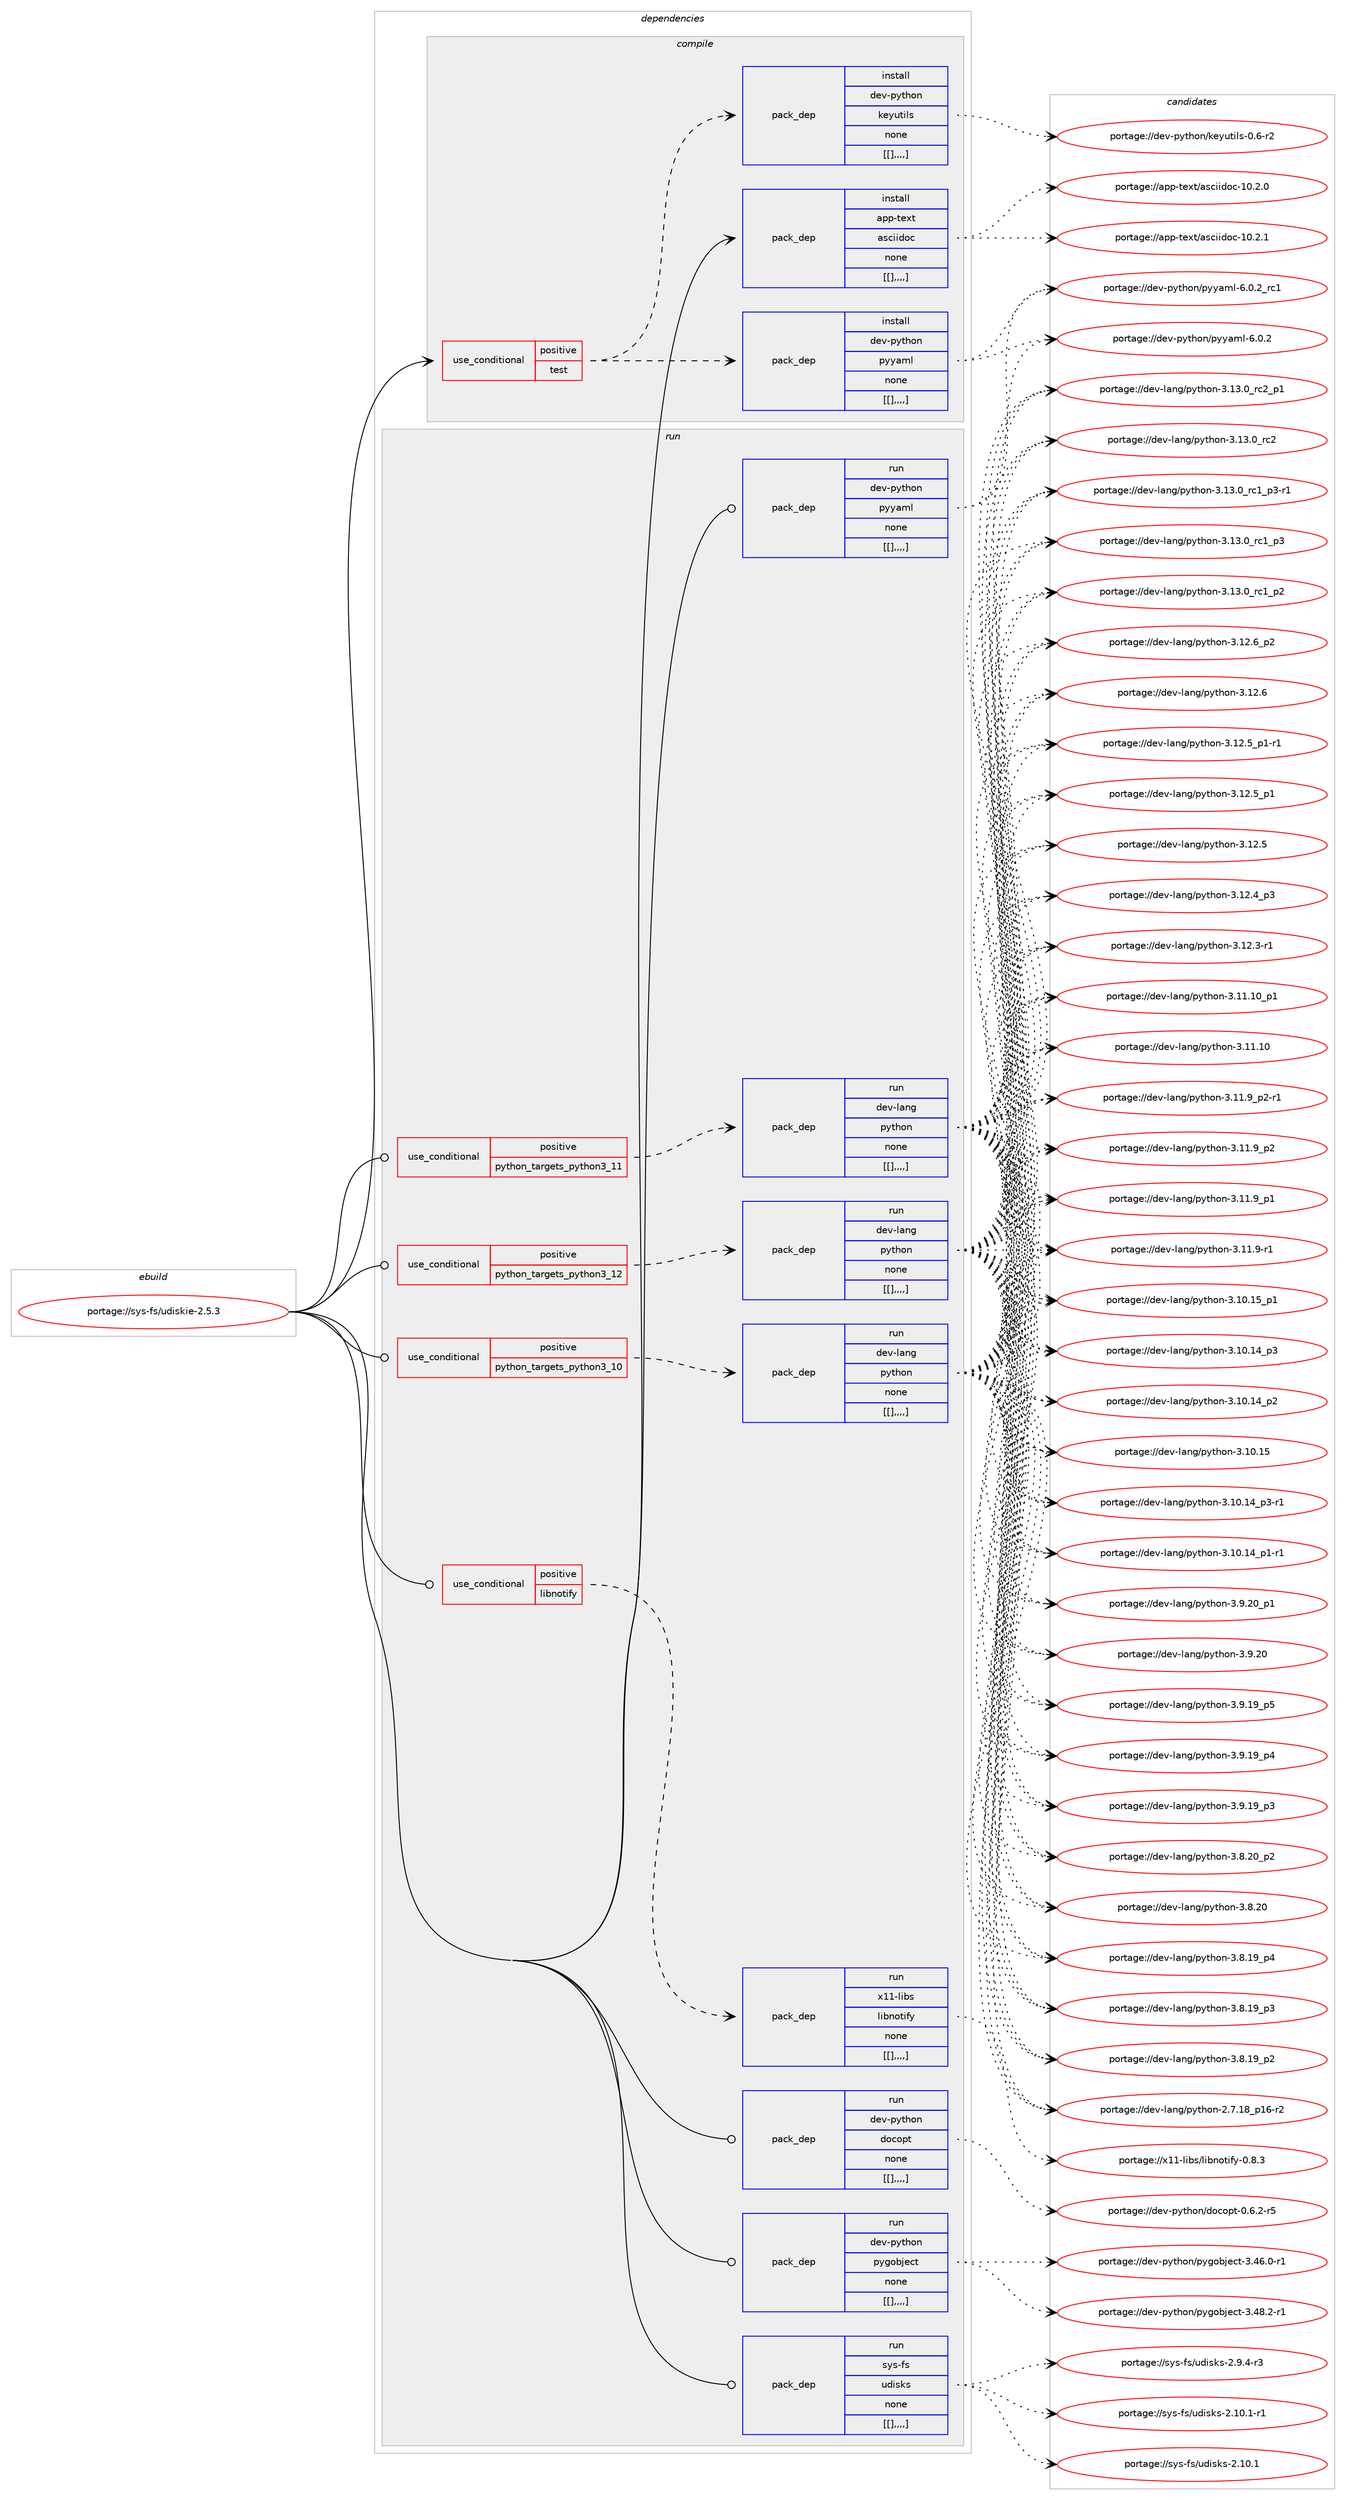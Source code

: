 digraph prolog {

# *************
# Graph options
# *************

newrank=true;
concentrate=true;
compound=true;
graph [rankdir=LR,fontname=Helvetica,fontsize=10,ranksep=1.5];#, ranksep=2.5, nodesep=0.2];
edge  [arrowhead=vee];
node  [fontname=Helvetica,fontsize=10];

# **********
# The ebuild
# **********

subgraph cluster_leftcol {
color=gray;
label=<<i>ebuild</i>>;
id [label="portage://sys-fs/udiskie-2.5.3", color=red, width=4, href="../sys-fs/udiskie-2.5.3.svg"];
}

# ****************
# The dependencies
# ****************

subgraph cluster_midcol {
color=gray;
label=<<i>dependencies</i>>;
subgraph cluster_compile {
fillcolor="#eeeeee";
style=filled;
label=<<i>compile</i>>;
subgraph cond121332 {
dependency450122 [label=<<TABLE BORDER="0" CELLBORDER="1" CELLSPACING="0" CELLPADDING="4"><TR><TD ROWSPAN="3" CELLPADDING="10">use_conditional</TD></TR><TR><TD>positive</TD></TR><TR><TD>test</TD></TR></TABLE>>, shape=none, color=red];
subgraph pack325808 {
dependency450123 [label=<<TABLE BORDER="0" CELLBORDER="1" CELLSPACING="0" CELLPADDING="4" WIDTH="220"><TR><TD ROWSPAN="6" CELLPADDING="30">pack_dep</TD></TR><TR><TD WIDTH="110">install</TD></TR><TR><TD>dev-python</TD></TR><TR><TD>keyutils</TD></TR><TR><TD>none</TD></TR><TR><TD>[[],,,,]</TD></TR></TABLE>>, shape=none, color=blue];
}
dependency450122:e -> dependency450123:w [weight=20,style="dashed",arrowhead="vee"];
subgraph pack325809 {
dependency450124 [label=<<TABLE BORDER="0" CELLBORDER="1" CELLSPACING="0" CELLPADDING="4" WIDTH="220"><TR><TD ROWSPAN="6" CELLPADDING="30">pack_dep</TD></TR><TR><TD WIDTH="110">install</TD></TR><TR><TD>dev-python</TD></TR><TR><TD>pyyaml</TD></TR><TR><TD>none</TD></TR><TR><TD>[[],,,,]</TD></TR></TABLE>>, shape=none, color=blue];
}
dependency450122:e -> dependency450124:w [weight=20,style="dashed",arrowhead="vee"];
}
id:e -> dependency450122:w [weight=20,style="solid",arrowhead="vee"];
subgraph pack325810 {
dependency450125 [label=<<TABLE BORDER="0" CELLBORDER="1" CELLSPACING="0" CELLPADDING="4" WIDTH="220"><TR><TD ROWSPAN="6" CELLPADDING="30">pack_dep</TD></TR><TR><TD WIDTH="110">install</TD></TR><TR><TD>app-text</TD></TR><TR><TD>asciidoc</TD></TR><TR><TD>none</TD></TR><TR><TD>[[],,,,]</TD></TR></TABLE>>, shape=none, color=blue];
}
id:e -> dependency450125:w [weight=20,style="solid",arrowhead="vee"];
}
subgraph cluster_compileandrun {
fillcolor="#eeeeee";
style=filled;
label=<<i>compile and run</i>>;
}
subgraph cluster_run {
fillcolor="#eeeeee";
style=filled;
label=<<i>run</i>>;
subgraph cond121333 {
dependency450126 [label=<<TABLE BORDER="0" CELLBORDER="1" CELLSPACING="0" CELLPADDING="4"><TR><TD ROWSPAN="3" CELLPADDING="10">use_conditional</TD></TR><TR><TD>positive</TD></TR><TR><TD>libnotify</TD></TR></TABLE>>, shape=none, color=red];
subgraph pack325811 {
dependency450127 [label=<<TABLE BORDER="0" CELLBORDER="1" CELLSPACING="0" CELLPADDING="4" WIDTH="220"><TR><TD ROWSPAN="6" CELLPADDING="30">pack_dep</TD></TR><TR><TD WIDTH="110">run</TD></TR><TR><TD>x11-libs</TD></TR><TR><TD>libnotify</TD></TR><TR><TD>none</TD></TR><TR><TD>[[],,,,]</TD></TR></TABLE>>, shape=none, color=blue];
}
dependency450126:e -> dependency450127:w [weight=20,style="dashed",arrowhead="vee"];
}
id:e -> dependency450126:w [weight=20,style="solid",arrowhead="odot"];
subgraph cond121334 {
dependency450128 [label=<<TABLE BORDER="0" CELLBORDER="1" CELLSPACING="0" CELLPADDING="4"><TR><TD ROWSPAN="3" CELLPADDING="10">use_conditional</TD></TR><TR><TD>positive</TD></TR><TR><TD>python_targets_python3_10</TD></TR></TABLE>>, shape=none, color=red];
subgraph pack325812 {
dependency450129 [label=<<TABLE BORDER="0" CELLBORDER="1" CELLSPACING="0" CELLPADDING="4" WIDTH="220"><TR><TD ROWSPAN="6" CELLPADDING="30">pack_dep</TD></TR><TR><TD WIDTH="110">run</TD></TR><TR><TD>dev-lang</TD></TR><TR><TD>python</TD></TR><TR><TD>none</TD></TR><TR><TD>[[],,,,]</TD></TR></TABLE>>, shape=none, color=blue];
}
dependency450128:e -> dependency450129:w [weight=20,style="dashed",arrowhead="vee"];
}
id:e -> dependency450128:w [weight=20,style="solid",arrowhead="odot"];
subgraph cond121335 {
dependency450130 [label=<<TABLE BORDER="0" CELLBORDER="1" CELLSPACING="0" CELLPADDING="4"><TR><TD ROWSPAN="3" CELLPADDING="10">use_conditional</TD></TR><TR><TD>positive</TD></TR><TR><TD>python_targets_python3_11</TD></TR></TABLE>>, shape=none, color=red];
subgraph pack325813 {
dependency450131 [label=<<TABLE BORDER="0" CELLBORDER="1" CELLSPACING="0" CELLPADDING="4" WIDTH="220"><TR><TD ROWSPAN="6" CELLPADDING="30">pack_dep</TD></TR><TR><TD WIDTH="110">run</TD></TR><TR><TD>dev-lang</TD></TR><TR><TD>python</TD></TR><TR><TD>none</TD></TR><TR><TD>[[],,,,]</TD></TR></TABLE>>, shape=none, color=blue];
}
dependency450130:e -> dependency450131:w [weight=20,style="dashed",arrowhead="vee"];
}
id:e -> dependency450130:w [weight=20,style="solid",arrowhead="odot"];
subgraph cond121336 {
dependency450132 [label=<<TABLE BORDER="0" CELLBORDER="1" CELLSPACING="0" CELLPADDING="4"><TR><TD ROWSPAN="3" CELLPADDING="10">use_conditional</TD></TR><TR><TD>positive</TD></TR><TR><TD>python_targets_python3_12</TD></TR></TABLE>>, shape=none, color=red];
subgraph pack325814 {
dependency450133 [label=<<TABLE BORDER="0" CELLBORDER="1" CELLSPACING="0" CELLPADDING="4" WIDTH="220"><TR><TD ROWSPAN="6" CELLPADDING="30">pack_dep</TD></TR><TR><TD WIDTH="110">run</TD></TR><TR><TD>dev-lang</TD></TR><TR><TD>python</TD></TR><TR><TD>none</TD></TR><TR><TD>[[],,,,]</TD></TR></TABLE>>, shape=none, color=blue];
}
dependency450132:e -> dependency450133:w [weight=20,style="dashed",arrowhead="vee"];
}
id:e -> dependency450132:w [weight=20,style="solid",arrowhead="odot"];
subgraph pack325815 {
dependency450134 [label=<<TABLE BORDER="0" CELLBORDER="1" CELLSPACING="0" CELLPADDING="4" WIDTH="220"><TR><TD ROWSPAN="6" CELLPADDING="30">pack_dep</TD></TR><TR><TD WIDTH="110">run</TD></TR><TR><TD>dev-python</TD></TR><TR><TD>docopt</TD></TR><TR><TD>none</TD></TR><TR><TD>[[],,,,]</TD></TR></TABLE>>, shape=none, color=blue];
}
id:e -> dependency450134:w [weight=20,style="solid",arrowhead="odot"];
subgraph pack325816 {
dependency450135 [label=<<TABLE BORDER="0" CELLBORDER="1" CELLSPACING="0" CELLPADDING="4" WIDTH="220"><TR><TD ROWSPAN="6" CELLPADDING="30">pack_dep</TD></TR><TR><TD WIDTH="110">run</TD></TR><TR><TD>dev-python</TD></TR><TR><TD>pygobject</TD></TR><TR><TD>none</TD></TR><TR><TD>[[],,,,]</TD></TR></TABLE>>, shape=none, color=blue];
}
id:e -> dependency450135:w [weight=20,style="solid",arrowhead="odot"];
subgraph pack325817 {
dependency450136 [label=<<TABLE BORDER="0" CELLBORDER="1" CELLSPACING="0" CELLPADDING="4" WIDTH="220"><TR><TD ROWSPAN="6" CELLPADDING="30">pack_dep</TD></TR><TR><TD WIDTH="110">run</TD></TR><TR><TD>dev-python</TD></TR><TR><TD>pyyaml</TD></TR><TR><TD>none</TD></TR><TR><TD>[[],,,,]</TD></TR></TABLE>>, shape=none, color=blue];
}
id:e -> dependency450136:w [weight=20,style="solid",arrowhead="odot"];
subgraph pack325818 {
dependency450137 [label=<<TABLE BORDER="0" CELLBORDER="1" CELLSPACING="0" CELLPADDING="4" WIDTH="220"><TR><TD ROWSPAN="6" CELLPADDING="30">pack_dep</TD></TR><TR><TD WIDTH="110">run</TD></TR><TR><TD>sys-fs</TD></TR><TR><TD>udisks</TD></TR><TR><TD>none</TD></TR><TR><TD>[[],,,,]</TD></TR></TABLE>>, shape=none, color=blue];
}
id:e -> dependency450137:w [weight=20,style="solid",arrowhead="odot"];
}
}

# **************
# The candidates
# **************

subgraph cluster_choices {
rank=same;
color=gray;
label=<<i>candidates</i>>;

subgraph choice325808 {
color=black;
nodesep=1;
choice1001011184511212111610411111047107101121117116105108115454846544511450 [label="portage://dev-python/keyutils-0.6-r2", color=red, width=4,href="../dev-python/keyutils-0.6-r2.svg"];
dependency450123:e -> choice1001011184511212111610411111047107101121117116105108115454846544511450:w [style=dotted,weight="100"];
}
subgraph choice325809 {
color=black;
nodesep=1;
choice100101118451121211161041111104711212112197109108455446484650951149949 [label="portage://dev-python/pyyaml-6.0.2_rc1", color=red, width=4,href="../dev-python/pyyaml-6.0.2_rc1.svg"];
choice100101118451121211161041111104711212112197109108455446484650 [label="portage://dev-python/pyyaml-6.0.2", color=red, width=4,href="../dev-python/pyyaml-6.0.2.svg"];
dependency450124:e -> choice100101118451121211161041111104711212112197109108455446484650951149949:w [style=dotted,weight="100"];
dependency450124:e -> choice100101118451121211161041111104711212112197109108455446484650:w [style=dotted,weight="100"];
}
subgraph choice325810 {
color=black;
nodesep=1;
choice97112112451161011201164797115991051051001119945494846504649 [label="portage://app-text/asciidoc-10.2.1", color=red, width=4,href="../app-text/asciidoc-10.2.1.svg"];
choice97112112451161011201164797115991051051001119945494846504648 [label="portage://app-text/asciidoc-10.2.0", color=red, width=4,href="../app-text/asciidoc-10.2.0.svg"];
dependency450125:e -> choice97112112451161011201164797115991051051001119945494846504649:w [style=dotted,weight="100"];
dependency450125:e -> choice97112112451161011201164797115991051051001119945494846504648:w [style=dotted,weight="100"];
}
subgraph choice325811 {
color=black;
nodesep=1;
choice120494945108105981154710810598110111116105102121454846564651 [label="portage://x11-libs/libnotify-0.8.3", color=red, width=4,href="../x11-libs/libnotify-0.8.3.svg"];
dependency450127:e -> choice120494945108105981154710810598110111116105102121454846564651:w [style=dotted,weight="100"];
}
subgraph choice325812 {
color=black;
nodesep=1;
choice100101118451089711010347112121116104111110455146495146489511499509511249 [label="portage://dev-lang/python-3.13.0_rc2_p1", color=red, width=4,href="../dev-lang/python-3.13.0_rc2_p1.svg"];
choice10010111845108971101034711212111610411111045514649514648951149950 [label="portage://dev-lang/python-3.13.0_rc2", color=red, width=4,href="../dev-lang/python-3.13.0_rc2.svg"];
choice1001011184510897110103471121211161041111104551464951464895114994995112514511449 [label="portage://dev-lang/python-3.13.0_rc1_p3-r1", color=red, width=4,href="../dev-lang/python-3.13.0_rc1_p3-r1.svg"];
choice100101118451089711010347112121116104111110455146495146489511499499511251 [label="portage://dev-lang/python-3.13.0_rc1_p3", color=red, width=4,href="../dev-lang/python-3.13.0_rc1_p3.svg"];
choice100101118451089711010347112121116104111110455146495146489511499499511250 [label="portage://dev-lang/python-3.13.0_rc1_p2", color=red, width=4,href="../dev-lang/python-3.13.0_rc1_p2.svg"];
choice100101118451089711010347112121116104111110455146495046549511250 [label="portage://dev-lang/python-3.12.6_p2", color=red, width=4,href="../dev-lang/python-3.12.6_p2.svg"];
choice10010111845108971101034711212111610411111045514649504654 [label="portage://dev-lang/python-3.12.6", color=red, width=4,href="../dev-lang/python-3.12.6.svg"];
choice1001011184510897110103471121211161041111104551464950465395112494511449 [label="portage://dev-lang/python-3.12.5_p1-r1", color=red, width=4,href="../dev-lang/python-3.12.5_p1-r1.svg"];
choice100101118451089711010347112121116104111110455146495046539511249 [label="portage://dev-lang/python-3.12.5_p1", color=red, width=4,href="../dev-lang/python-3.12.5_p1.svg"];
choice10010111845108971101034711212111610411111045514649504653 [label="portage://dev-lang/python-3.12.5", color=red, width=4,href="../dev-lang/python-3.12.5.svg"];
choice100101118451089711010347112121116104111110455146495046529511251 [label="portage://dev-lang/python-3.12.4_p3", color=red, width=4,href="../dev-lang/python-3.12.4_p3.svg"];
choice100101118451089711010347112121116104111110455146495046514511449 [label="portage://dev-lang/python-3.12.3-r1", color=red, width=4,href="../dev-lang/python-3.12.3-r1.svg"];
choice10010111845108971101034711212111610411111045514649494649489511249 [label="portage://dev-lang/python-3.11.10_p1", color=red, width=4,href="../dev-lang/python-3.11.10_p1.svg"];
choice1001011184510897110103471121211161041111104551464949464948 [label="portage://dev-lang/python-3.11.10", color=red, width=4,href="../dev-lang/python-3.11.10.svg"];
choice1001011184510897110103471121211161041111104551464949465795112504511449 [label="portage://dev-lang/python-3.11.9_p2-r1", color=red, width=4,href="../dev-lang/python-3.11.9_p2-r1.svg"];
choice100101118451089711010347112121116104111110455146494946579511250 [label="portage://dev-lang/python-3.11.9_p2", color=red, width=4,href="../dev-lang/python-3.11.9_p2.svg"];
choice100101118451089711010347112121116104111110455146494946579511249 [label="portage://dev-lang/python-3.11.9_p1", color=red, width=4,href="../dev-lang/python-3.11.9_p1.svg"];
choice100101118451089711010347112121116104111110455146494946574511449 [label="portage://dev-lang/python-3.11.9-r1", color=red, width=4,href="../dev-lang/python-3.11.9-r1.svg"];
choice10010111845108971101034711212111610411111045514649484649539511249 [label="portage://dev-lang/python-3.10.15_p1", color=red, width=4,href="../dev-lang/python-3.10.15_p1.svg"];
choice1001011184510897110103471121211161041111104551464948464953 [label="portage://dev-lang/python-3.10.15", color=red, width=4,href="../dev-lang/python-3.10.15.svg"];
choice100101118451089711010347112121116104111110455146494846495295112514511449 [label="portage://dev-lang/python-3.10.14_p3-r1", color=red, width=4,href="../dev-lang/python-3.10.14_p3-r1.svg"];
choice10010111845108971101034711212111610411111045514649484649529511251 [label="portage://dev-lang/python-3.10.14_p3", color=red, width=4,href="../dev-lang/python-3.10.14_p3.svg"];
choice10010111845108971101034711212111610411111045514649484649529511250 [label="portage://dev-lang/python-3.10.14_p2", color=red, width=4,href="../dev-lang/python-3.10.14_p2.svg"];
choice100101118451089711010347112121116104111110455146494846495295112494511449 [label="portage://dev-lang/python-3.10.14_p1-r1", color=red, width=4,href="../dev-lang/python-3.10.14_p1-r1.svg"];
choice100101118451089711010347112121116104111110455146574650489511249 [label="portage://dev-lang/python-3.9.20_p1", color=red, width=4,href="../dev-lang/python-3.9.20_p1.svg"];
choice10010111845108971101034711212111610411111045514657465048 [label="portage://dev-lang/python-3.9.20", color=red, width=4,href="../dev-lang/python-3.9.20.svg"];
choice100101118451089711010347112121116104111110455146574649579511253 [label="portage://dev-lang/python-3.9.19_p5", color=red, width=4,href="../dev-lang/python-3.9.19_p5.svg"];
choice100101118451089711010347112121116104111110455146574649579511252 [label="portage://dev-lang/python-3.9.19_p4", color=red, width=4,href="../dev-lang/python-3.9.19_p4.svg"];
choice100101118451089711010347112121116104111110455146574649579511251 [label="portage://dev-lang/python-3.9.19_p3", color=red, width=4,href="../dev-lang/python-3.9.19_p3.svg"];
choice100101118451089711010347112121116104111110455146564650489511250 [label="portage://dev-lang/python-3.8.20_p2", color=red, width=4,href="../dev-lang/python-3.8.20_p2.svg"];
choice10010111845108971101034711212111610411111045514656465048 [label="portage://dev-lang/python-3.8.20", color=red, width=4,href="../dev-lang/python-3.8.20.svg"];
choice100101118451089711010347112121116104111110455146564649579511252 [label="portage://dev-lang/python-3.8.19_p4", color=red, width=4,href="../dev-lang/python-3.8.19_p4.svg"];
choice100101118451089711010347112121116104111110455146564649579511251 [label="portage://dev-lang/python-3.8.19_p3", color=red, width=4,href="../dev-lang/python-3.8.19_p3.svg"];
choice100101118451089711010347112121116104111110455146564649579511250 [label="portage://dev-lang/python-3.8.19_p2", color=red, width=4,href="../dev-lang/python-3.8.19_p2.svg"];
choice100101118451089711010347112121116104111110455046554649569511249544511450 [label="portage://dev-lang/python-2.7.18_p16-r2", color=red, width=4,href="../dev-lang/python-2.7.18_p16-r2.svg"];
dependency450129:e -> choice100101118451089711010347112121116104111110455146495146489511499509511249:w [style=dotted,weight="100"];
dependency450129:e -> choice10010111845108971101034711212111610411111045514649514648951149950:w [style=dotted,weight="100"];
dependency450129:e -> choice1001011184510897110103471121211161041111104551464951464895114994995112514511449:w [style=dotted,weight="100"];
dependency450129:e -> choice100101118451089711010347112121116104111110455146495146489511499499511251:w [style=dotted,weight="100"];
dependency450129:e -> choice100101118451089711010347112121116104111110455146495146489511499499511250:w [style=dotted,weight="100"];
dependency450129:e -> choice100101118451089711010347112121116104111110455146495046549511250:w [style=dotted,weight="100"];
dependency450129:e -> choice10010111845108971101034711212111610411111045514649504654:w [style=dotted,weight="100"];
dependency450129:e -> choice1001011184510897110103471121211161041111104551464950465395112494511449:w [style=dotted,weight="100"];
dependency450129:e -> choice100101118451089711010347112121116104111110455146495046539511249:w [style=dotted,weight="100"];
dependency450129:e -> choice10010111845108971101034711212111610411111045514649504653:w [style=dotted,weight="100"];
dependency450129:e -> choice100101118451089711010347112121116104111110455146495046529511251:w [style=dotted,weight="100"];
dependency450129:e -> choice100101118451089711010347112121116104111110455146495046514511449:w [style=dotted,weight="100"];
dependency450129:e -> choice10010111845108971101034711212111610411111045514649494649489511249:w [style=dotted,weight="100"];
dependency450129:e -> choice1001011184510897110103471121211161041111104551464949464948:w [style=dotted,weight="100"];
dependency450129:e -> choice1001011184510897110103471121211161041111104551464949465795112504511449:w [style=dotted,weight="100"];
dependency450129:e -> choice100101118451089711010347112121116104111110455146494946579511250:w [style=dotted,weight="100"];
dependency450129:e -> choice100101118451089711010347112121116104111110455146494946579511249:w [style=dotted,weight="100"];
dependency450129:e -> choice100101118451089711010347112121116104111110455146494946574511449:w [style=dotted,weight="100"];
dependency450129:e -> choice10010111845108971101034711212111610411111045514649484649539511249:w [style=dotted,weight="100"];
dependency450129:e -> choice1001011184510897110103471121211161041111104551464948464953:w [style=dotted,weight="100"];
dependency450129:e -> choice100101118451089711010347112121116104111110455146494846495295112514511449:w [style=dotted,weight="100"];
dependency450129:e -> choice10010111845108971101034711212111610411111045514649484649529511251:w [style=dotted,weight="100"];
dependency450129:e -> choice10010111845108971101034711212111610411111045514649484649529511250:w [style=dotted,weight="100"];
dependency450129:e -> choice100101118451089711010347112121116104111110455146494846495295112494511449:w [style=dotted,weight="100"];
dependency450129:e -> choice100101118451089711010347112121116104111110455146574650489511249:w [style=dotted,weight="100"];
dependency450129:e -> choice10010111845108971101034711212111610411111045514657465048:w [style=dotted,weight="100"];
dependency450129:e -> choice100101118451089711010347112121116104111110455146574649579511253:w [style=dotted,weight="100"];
dependency450129:e -> choice100101118451089711010347112121116104111110455146574649579511252:w [style=dotted,weight="100"];
dependency450129:e -> choice100101118451089711010347112121116104111110455146574649579511251:w [style=dotted,weight="100"];
dependency450129:e -> choice100101118451089711010347112121116104111110455146564650489511250:w [style=dotted,weight="100"];
dependency450129:e -> choice10010111845108971101034711212111610411111045514656465048:w [style=dotted,weight="100"];
dependency450129:e -> choice100101118451089711010347112121116104111110455146564649579511252:w [style=dotted,weight="100"];
dependency450129:e -> choice100101118451089711010347112121116104111110455146564649579511251:w [style=dotted,weight="100"];
dependency450129:e -> choice100101118451089711010347112121116104111110455146564649579511250:w [style=dotted,weight="100"];
dependency450129:e -> choice100101118451089711010347112121116104111110455046554649569511249544511450:w [style=dotted,weight="100"];
}
subgraph choice325813 {
color=black;
nodesep=1;
choice100101118451089711010347112121116104111110455146495146489511499509511249 [label="portage://dev-lang/python-3.13.0_rc2_p1", color=red, width=4,href="../dev-lang/python-3.13.0_rc2_p1.svg"];
choice10010111845108971101034711212111610411111045514649514648951149950 [label="portage://dev-lang/python-3.13.0_rc2", color=red, width=4,href="../dev-lang/python-3.13.0_rc2.svg"];
choice1001011184510897110103471121211161041111104551464951464895114994995112514511449 [label="portage://dev-lang/python-3.13.0_rc1_p3-r1", color=red, width=4,href="../dev-lang/python-3.13.0_rc1_p3-r1.svg"];
choice100101118451089711010347112121116104111110455146495146489511499499511251 [label="portage://dev-lang/python-3.13.0_rc1_p3", color=red, width=4,href="../dev-lang/python-3.13.0_rc1_p3.svg"];
choice100101118451089711010347112121116104111110455146495146489511499499511250 [label="portage://dev-lang/python-3.13.0_rc1_p2", color=red, width=4,href="../dev-lang/python-3.13.0_rc1_p2.svg"];
choice100101118451089711010347112121116104111110455146495046549511250 [label="portage://dev-lang/python-3.12.6_p2", color=red, width=4,href="../dev-lang/python-3.12.6_p2.svg"];
choice10010111845108971101034711212111610411111045514649504654 [label="portage://dev-lang/python-3.12.6", color=red, width=4,href="../dev-lang/python-3.12.6.svg"];
choice1001011184510897110103471121211161041111104551464950465395112494511449 [label="portage://dev-lang/python-3.12.5_p1-r1", color=red, width=4,href="../dev-lang/python-3.12.5_p1-r1.svg"];
choice100101118451089711010347112121116104111110455146495046539511249 [label="portage://dev-lang/python-3.12.5_p1", color=red, width=4,href="../dev-lang/python-3.12.5_p1.svg"];
choice10010111845108971101034711212111610411111045514649504653 [label="portage://dev-lang/python-3.12.5", color=red, width=4,href="../dev-lang/python-3.12.5.svg"];
choice100101118451089711010347112121116104111110455146495046529511251 [label="portage://dev-lang/python-3.12.4_p3", color=red, width=4,href="../dev-lang/python-3.12.4_p3.svg"];
choice100101118451089711010347112121116104111110455146495046514511449 [label="portage://dev-lang/python-3.12.3-r1", color=red, width=4,href="../dev-lang/python-3.12.3-r1.svg"];
choice10010111845108971101034711212111610411111045514649494649489511249 [label="portage://dev-lang/python-3.11.10_p1", color=red, width=4,href="../dev-lang/python-3.11.10_p1.svg"];
choice1001011184510897110103471121211161041111104551464949464948 [label="portage://dev-lang/python-3.11.10", color=red, width=4,href="../dev-lang/python-3.11.10.svg"];
choice1001011184510897110103471121211161041111104551464949465795112504511449 [label="portage://dev-lang/python-3.11.9_p2-r1", color=red, width=4,href="../dev-lang/python-3.11.9_p2-r1.svg"];
choice100101118451089711010347112121116104111110455146494946579511250 [label="portage://dev-lang/python-3.11.9_p2", color=red, width=4,href="../dev-lang/python-3.11.9_p2.svg"];
choice100101118451089711010347112121116104111110455146494946579511249 [label="portage://dev-lang/python-3.11.9_p1", color=red, width=4,href="../dev-lang/python-3.11.9_p1.svg"];
choice100101118451089711010347112121116104111110455146494946574511449 [label="portage://dev-lang/python-3.11.9-r1", color=red, width=4,href="../dev-lang/python-3.11.9-r1.svg"];
choice10010111845108971101034711212111610411111045514649484649539511249 [label="portage://dev-lang/python-3.10.15_p1", color=red, width=4,href="../dev-lang/python-3.10.15_p1.svg"];
choice1001011184510897110103471121211161041111104551464948464953 [label="portage://dev-lang/python-3.10.15", color=red, width=4,href="../dev-lang/python-3.10.15.svg"];
choice100101118451089711010347112121116104111110455146494846495295112514511449 [label="portage://dev-lang/python-3.10.14_p3-r1", color=red, width=4,href="../dev-lang/python-3.10.14_p3-r1.svg"];
choice10010111845108971101034711212111610411111045514649484649529511251 [label="portage://dev-lang/python-3.10.14_p3", color=red, width=4,href="../dev-lang/python-3.10.14_p3.svg"];
choice10010111845108971101034711212111610411111045514649484649529511250 [label="portage://dev-lang/python-3.10.14_p2", color=red, width=4,href="../dev-lang/python-3.10.14_p2.svg"];
choice100101118451089711010347112121116104111110455146494846495295112494511449 [label="portage://dev-lang/python-3.10.14_p1-r1", color=red, width=4,href="../dev-lang/python-3.10.14_p1-r1.svg"];
choice100101118451089711010347112121116104111110455146574650489511249 [label="portage://dev-lang/python-3.9.20_p1", color=red, width=4,href="../dev-lang/python-3.9.20_p1.svg"];
choice10010111845108971101034711212111610411111045514657465048 [label="portage://dev-lang/python-3.9.20", color=red, width=4,href="../dev-lang/python-3.9.20.svg"];
choice100101118451089711010347112121116104111110455146574649579511253 [label="portage://dev-lang/python-3.9.19_p5", color=red, width=4,href="../dev-lang/python-3.9.19_p5.svg"];
choice100101118451089711010347112121116104111110455146574649579511252 [label="portage://dev-lang/python-3.9.19_p4", color=red, width=4,href="../dev-lang/python-3.9.19_p4.svg"];
choice100101118451089711010347112121116104111110455146574649579511251 [label="portage://dev-lang/python-3.9.19_p3", color=red, width=4,href="../dev-lang/python-3.9.19_p3.svg"];
choice100101118451089711010347112121116104111110455146564650489511250 [label="portage://dev-lang/python-3.8.20_p2", color=red, width=4,href="../dev-lang/python-3.8.20_p2.svg"];
choice10010111845108971101034711212111610411111045514656465048 [label="portage://dev-lang/python-3.8.20", color=red, width=4,href="../dev-lang/python-3.8.20.svg"];
choice100101118451089711010347112121116104111110455146564649579511252 [label="portage://dev-lang/python-3.8.19_p4", color=red, width=4,href="../dev-lang/python-3.8.19_p4.svg"];
choice100101118451089711010347112121116104111110455146564649579511251 [label="portage://dev-lang/python-3.8.19_p3", color=red, width=4,href="../dev-lang/python-3.8.19_p3.svg"];
choice100101118451089711010347112121116104111110455146564649579511250 [label="portage://dev-lang/python-3.8.19_p2", color=red, width=4,href="../dev-lang/python-3.8.19_p2.svg"];
choice100101118451089711010347112121116104111110455046554649569511249544511450 [label="portage://dev-lang/python-2.7.18_p16-r2", color=red, width=4,href="../dev-lang/python-2.7.18_p16-r2.svg"];
dependency450131:e -> choice100101118451089711010347112121116104111110455146495146489511499509511249:w [style=dotted,weight="100"];
dependency450131:e -> choice10010111845108971101034711212111610411111045514649514648951149950:w [style=dotted,weight="100"];
dependency450131:e -> choice1001011184510897110103471121211161041111104551464951464895114994995112514511449:w [style=dotted,weight="100"];
dependency450131:e -> choice100101118451089711010347112121116104111110455146495146489511499499511251:w [style=dotted,weight="100"];
dependency450131:e -> choice100101118451089711010347112121116104111110455146495146489511499499511250:w [style=dotted,weight="100"];
dependency450131:e -> choice100101118451089711010347112121116104111110455146495046549511250:w [style=dotted,weight="100"];
dependency450131:e -> choice10010111845108971101034711212111610411111045514649504654:w [style=dotted,weight="100"];
dependency450131:e -> choice1001011184510897110103471121211161041111104551464950465395112494511449:w [style=dotted,weight="100"];
dependency450131:e -> choice100101118451089711010347112121116104111110455146495046539511249:w [style=dotted,weight="100"];
dependency450131:e -> choice10010111845108971101034711212111610411111045514649504653:w [style=dotted,weight="100"];
dependency450131:e -> choice100101118451089711010347112121116104111110455146495046529511251:w [style=dotted,weight="100"];
dependency450131:e -> choice100101118451089711010347112121116104111110455146495046514511449:w [style=dotted,weight="100"];
dependency450131:e -> choice10010111845108971101034711212111610411111045514649494649489511249:w [style=dotted,weight="100"];
dependency450131:e -> choice1001011184510897110103471121211161041111104551464949464948:w [style=dotted,weight="100"];
dependency450131:e -> choice1001011184510897110103471121211161041111104551464949465795112504511449:w [style=dotted,weight="100"];
dependency450131:e -> choice100101118451089711010347112121116104111110455146494946579511250:w [style=dotted,weight="100"];
dependency450131:e -> choice100101118451089711010347112121116104111110455146494946579511249:w [style=dotted,weight="100"];
dependency450131:e -> choice100101118451089711010347112121116104111110455146494946574511449:w [style=dotted,weight="100"];
dependency450131:e -> choice10010111845108971101034711212111610411111045514649484649539511249:w [style=dotted,weight="100"];
dependency450131:e -> choice1001011184510897110103471121211161041111104551464948464953:w [style=dotted,weight="100"];
dependency450131:e -> choice100101118451089711010347112121116104111110455146494846495295112514511449:w [style=dotted,weight="100"];
dependency450131:e -> choice10010111845108971101034711212111610411111045514649484649529511251:w [style=dotted,weight="100"];
dependency450131:e -> choice10010111845108971101034711212111610411111045514649484649529511250:w [style=dotted,weight="100"];
dependency450131:e -> choice100101118451089711010347112121116104111110455146494846495295112494511449:w [style=dotted,weight="100"];
dependency450131:e -> choice100101118451089711010347112121116104111110455146574650489511249:w [style=dotted,weight="100"];
dependency450131:e -> choice10010111845108971101034711212111610411111045514657465048:w [style=dotted,weight="100"];
dependency450131:e -> choice100101118451089711010347112121116104111110455146574649579511253:w [style=dotted,weight="100"];
dependency450131:e -> choice100101118451089711010347112121116104111110455146574649579511252:w [style=dotted,weight="100"];
dependency450131:e -> choice100101118451089711010347112121116104111110455146574649579511251:w [style=dotted,weight="100"];
dependency450131:e -> choice100101118451089711010347112121116104111110455146564650489511250:w [style=dotted,weight="100"];
dependency450131:e -> choice10010111845108971101034711212111610411111045514656465048:w [style=dotted,weight="100"];
dependency450131:e -> choice100101118451089711010347112121116104111110455146564649579511252:w [style=dotted,weight="100"];
dependency450131:e -> choice100101118451089711010347112121116104111110455146564649579511251:w [style=dotted,weight="100"];
dependency450131:e -> choice100101118451089711010347112121116104111110455146564649579511250:w [style=dotted,weight="100"];
dependency450131:e -> choice100101118451089711010347112121116104111110455046554649569511249544511450:w [style=dotted,weight="100"];
}
subgraph choice325814 {
color=black;
nodesep=1;
choice100101118451089711010347112121116104111110455146495146489511499509511249 [label="portage://dev-lang/python-3.13.0_rc2_p1", color=red, width=4,href="../dev-lang/python-3.13.0_rc2_p1.svg"];
choice10010111845108971101034711212111610411111045514649514648951149950 [label="portage://dev-lang/python-3.13.0_rc2", color=red, width=4,href="../dev-lang/python-3.13.0_rc2.svg"];
choice1001011184510897110103471121211161041111104551464951464895114994995112514511449 [label="portage://dev-lang/python-3.13.0_rc1_p3-r1", color=red, width=4,href="../dev-lang/python-3.13.0_rc1_p3-r1.svg"];
choice100101118451089711010347112121116104111110455146495146489511499499511251 [label="portage://dev-lang/python-3.13.0_rc1_p3", color=red, width=4,href="../dev-lang/python-3.13.0_rc1_p3.svg"];
choice100101118451089711010347112121116104111110455146495146489511499499511250 [label="portage://dev-lang/python-3.13.0_rc1_p2", color=red, width=4,href="../dev-lang/python-3.13.0_rc1_p2.svg"];
choice100101118451089711010347112121116104111110455146495046549511250 [label="portage://dev-lang/python-3.12.6_p2", color=red, width=4,href="../dev-lang/python-3.12.6_p2.svg"];
choice10010111845108971101034711212111610411111045514649504654 [label="portage://dev-lang/python-3.12.6", color=red, width=4,href="../dev-lang/python-3.12.6.svg"];
choice1001011184510897110103471121211161041111104551464950465395112494511449 [label="portage://dev-lang/python-3.12.5_p1-r1", color=red, width=4,href="../dev-lang/python-3.12.5_p1-r1.svg"];
choice100101118451089711010347112121116104111110455146495046539511249 [label="portage://dev-lang/python-3.12.5_p1", color=red, width=4,href="../dev-lang/python-3.12.5_p1.svg"];
choice10010111845108971101034711212111610411111045514649504653 [label="portage://dev-lang/python-3.12.5", color=red, width=4,href="../dev-lang/python-3.12.5.svg"];
choice100101118451089711010347112121116104111110455146495046529511251 [label="portage://dev-lang/python-3.12.4_p3", color=red, width=4,href="../dev-lang/python-3.12.4_p3.svg"];
choice100101118451089711010347112121116104111110455146495046514511449 [label="portage://dev-lang/python-3.12.3-r1", color=red, width=4,href="../dev-lang/python-3.12.3-r1.svg"];
choice10010111845108971101034711212111610411111045514649494649489511249 [label="portage://dev-lang/python-3.11.10_p1", color=red, width=4,href="../dev-lang/python-3.11.10_p1.svg"];
choice1001011184510897110103471121211161041111104551464949464948 [label="portage://dev-lang/python-3.11.10", color=red, width=4,href="../dev-lang/python-3.11.10.svg"];
choice1001011184510897110103471121211161041111104551464949465795112504511449 [label="portage://dev-lang/python-3.11.9_p2-r1", color=red, width=4,href="../dev-lang/python-3.11.9_p2-r1.svg"];
choice100101118451089711010347112121116104111110455146494946579511250 [label="portage://dev-lang/python-3.11.9_p2", color=red, width=4,href="../dev-lang/python-3.11.9_p2.svg"];
choice100101118451089711010347112121116104111110455146494946579511249 [label="portage://dev-lang/python-3.11.9_p1", color=red, width=4,href="../dev-lang/python-3.11.9_p1.svg"];
choice100101118451089711010347112121116104111110455146494946574511449 [label="portage://dev-lang/python-3.11.9-r1", color=red, width=4,href="../dev-lang/python-3.11.9-r1.svg"];
choice10010111845108971101034711212111610411111045514649484649539511249 [label="portage://dev-lang/python-3.10.15_p1", color=red, width=4,href="../dev-lang/python-3.10.15_p1.svg"];
choice1001011184510897110103471121211161041111104551464948464953 [label="portage://dev-lang/python-3.10.15", color=red, width=4,href="../dev-lang/python-3.10.15.svg"];
choice100101118451089711010347112121116104111110455146494846495295112514511449 [label="portage://dev-lang/python-3.10.14_p3-r1", color=red, width=4,href="../dev-lang/python-3.10.14_p3-r1.svg"];
choice10010111845108971101034711212111610411111045514649484649529511251 [label="portage://dev-lang/python-3.10.14_p3", color=red, width=4,href="../dev-lang/python-3.10.14_p3.svg"];
choice10010111845108971101034711212111610411111045514649484649529511250 [label="portage://dev-lang/python-3.10.14_p2", color=red, width=4,href="../dev-lang/python-3.10.14_p2.svg"];
choice100101118451089711010347112121116104111110455146494846495295112494511449 [label="portage://dev-lang/python-3.10.14_p1-r1", color=red, width=4,href="../dev-lang/python-3.10.14_p1-r1.svg"];
choice100101118451089711010347112121116104111110455146574650489511249 [label="portage://dev-lang/python-3.9.20_p1", color=red, width=4,href="../dev-lang/python-3.9.20_p1.svg"];
choice10010111845108971101034711212111610411111045514657465048 [label="portage://dev-lang/python-3.9.20", color=red, width=4,href="../dev-lang/python-3.9.20.svg"];
choice100101118451089711010347112121116104111110455146574649579511253 [label="portage://dev-lang/python-3.9.19_p5", color=red, width=4,href="../dev-lang/python-3.9.19_p5.svg"];
choice100101118451089711010347112121116104111110455146574649579511252 [label="portage://dev-lang/python-3.9.19_p4", color=red, width=4,href="../dev-lang/python-3.9.19_p4.svg"];
choice100101118451089711010347112121116104111110455146574649579511251 [label="portage://dev-lang/python-3.9.19_p3", color=red, width=4,href="../dev-lang/python-3.9.19_p3.svg"];
choice100101118451089711010347112121116104111110455146564650489511250 [label="portage://dev-lang/python-3.8.20_p2", color=red, width=4,href="../dev-lang/python-3.8.20_p2.svg"];
choice10010111845108971101034711212111610411111045514656465048 [label="portage://dev-lang/python-3.8.20", color=red, width=4,href="../dev-lang/python-3.8.20.svg"];
choice100101118451089711010347112121116104111110455146564649579511252 [label="portage://dev-lang/python-3.8.19_p4", color=red, width=4,href="../dev-lang/python-3.8.19_p4.svg"];
choice100101118451089711010347112121116104111110455146564649579511251 [label="portage://dev-lang/python-3.8.19_p3", color=red, width=4,href="../dev-lang/python-3.8.19_p3.svg"];
choice100101118451089711010347112121116104111110455146564649579511250 [label="portage://dev-lang/python-3.8.19_p2", color=red, width=4,href="../dev-lang/python-3.8.19_p2.svg"];
choice100101118451089711010347112121116104111110455046554649569511249544511450 [label="portage://dev-lang/python-2.7.18_p16-r2", color=red, width=4,href="../dev-lang/python-2.7.18_p16-r2.svg"];
dependency450133:e -> choice100101118451089711010347112121116104111110455146495146489511499509511249:w [style=dotted,weight="100"];
dependency450133:e -> choice10010111845108971101034711212111610411111045514649514648951149950:w [style=dotted,weight="100"];
dependency450133:e -> choice1001011184510897110103471121211161041111104551464951464895114994995112514511449:w [style=dotted,weight="100"];
dependency450133:e -> choice100101118451089711010347112121116104111110455146495146489511499499511251:w [style=dotted,weight="100"];
dependency450133:e -> choice100101118451089711010347112121116104111110455146495146489511499499511250:w [style=dotted,weight="100"];
dependency450133:e -> choice100101118451089711010347112121116104111110455146495046549511250:w [style=dotted,weight="100"];
dependency450133:e -> choice10010111845108971101034711212111610411111045514649504654:w [style=dotted,weight="100"];
dependency450133:e -> choice1001011184510897110103471121211161041111104551464950465395112494511449:w [style=dotted,weight="100"];
dependency450133:e -> choice100101118451089711010347112121116104111110455146495046539511249:w [style=dotted,weight="100"];
dependency450133:e -> choice10010111845108971101034711212111610411111045514649504653:w [style=dotted,weight="100"];
dependency450133:e -> choice100101118451089711010347112121116104111110455146495046529511251:w [style=dotted,weight="100"];
dependency450133:e -> choice100101118451089711010347112121116104111110455146495046514511449:w [style=dotted,weight="100"];
dependency450133:e -> choice10010111845108971101034711212111610411111045514649494649489511249:w [style=dotted,weight="100"];
dependency450133:e -> choice1001011184510897110103471121211161041111104551464949464948:w [style=dotted,weight="100"];
dependency450133:e -> choice1001011184510897110103471121211161041111104551464949465795112504511449:w [style=dotted,weight="100"];
dependency450133:e -> choice100101118451089711010347112121116104111110455146494946579511250:w [style=dotted,weight="100"];
dependency450133:e -> choice100101118451089711010347112121116104111110455146494946579511249:w [style=dotted,weight="100"];
dependency450133:e -> choice100101118451089711010347112121116104111110455146494946574511449:w [style=dotted,weight="100"];
dependency450133:e -> choice10010111845108971101034711212111610411111045514649484649539511249:w [style=dotted,weight="100"];
dependency450133:e -> choice1001011184510897110103471121211161041111104551464948464953:w [style=dotted,weight="100"];
dependency450133:e -> choice100101118451089711010347112121116104111110455146494846495295112514511449:w [style=dotted,weight="100"];
dependency450133:e -> choice10010111845108971101034711212111610411111045514649484649529511251:w [style=dotted,weight="100"];
dependency450133:e -> choice10010111845108971101034711212111610411111045514649484649529511250:w [style=dotted,weight="100"];
dependency450133:e -> choice100101118451089711010347112121116104111110455146494846495295112494511449:w [style=dotted,weight="100"];
dependency450133:e -> choice100101118451089711010347112121116104111110455146574650489511249:w [style=dotted,weight="100"];
dependency450133:e -> choice10010111845108971101034711212111610411111045514657465048:w [style=dotted,weight="100"];
dependency450133:e -> choice100101118451089711010347112121116104111110455146574649579511253:w [style=dotted,weight="100"];
dependency450133:e -> choice100101118451089711010347112121116104111110455146574649579511252:w [style=dotted,weight="100"];
dependency450133:e -> choice100101118451089711010347112121116104111110455146574649579511251:w [style=dotted,weight="100"];
dependency450133:e -> choice100101118451089711010347112121116104111110455146564650489511250:w [style=dotted,weight="100"];
dependency450133:e -> choice10010111845108971101034711212111610411111045514656465048:w [style=dotted,weight="100"];
dependency450133:e -> choice100101118451089711010347112121116104111110455146564649579511252:w [style=dotted,weight="100"];
dependency450133:e -> choice100101118451089711010347112121116104111110455146564649579511251:w [style=dotted,weight="100"];
dependency450133:e -> choice100101118451089711010347112121116104111110455146564649579511250:w [style=dotted,weight="100"];
dependency450133:e -> choice100101118451089711010347112121116104111110455046554649569511249544511450:w [style=dotted,weight="100"];
}
subgraph choice325815 {
color=black;
nodesep=1;
choice1001011184511212111610411111047100111991111121164548465446504511453 [label="portage://dev-python/docopt-0.6.2-r5", color=red, width=4,href="../dev-python/docopt-0.6.2-r5.svg"];
dependency450134:e -> choice1001011184511212111610411111047100111991111121164548465446504511453:w [style=dotted,weight="100"];
}
subgraph choice325816 {
color=black;
nodesep=1;
choice10010111845112121116104111110471121211031119810610199116455146525646504511449 [label="portage://dev-python/pygobject-3.48.2-r1", color=red, width=4,href="../dev-python/pygobject-3.48.2-r1.svg"];
choice10010111845112121116104111110471121211031119810610199116455146525446484511449 [label="portage://dev-python/pygobject-3.46.0-r1", color=red, width=4,href="../dev-python/pygobject-3.46.0-r1.svg"];
dependency450135:e -> choice10010111845112121116104111110471121211031119810610199116455146525646504511449:w [style=dotted,weight="100"];
dependency450135:e -> choice10010111845112121116104111110471121211031119810610199116455146525446484511449:w [style=dotted,weight="100"];
}
subgraph choice325817 {
color=black;
nodesep=1;
choice100101118451121211161041111104711212112197109108455446484650951149949 [label="portage://dev-python/pyyaml-6.0.2_rc1", color=red, width=4,href="../dev-python/pyyaml-6.0.2_rc1.svg"];
choice100101118451121211161041111104711212112197109108455446484650 [label="portage://dev-python/pyyaml-6.0.2", color=red, width=4,href="../dev-python/pyyaml-6.0.2.svg"];
dependency450136:e -> choice100101118451121211161041111104711212112197109108455446484650951149949:w [style=dotted,weight="100"];
dependency450136:e -> choice100101118451121211161041111104711212112197109108455446484650:w [style=dotted,weight="100"];
}
subgraph choice325818 {
color=black;
nodesep=1;
choice1151211154510211547117100105115107115455046494846494511449 [label="portage://sys-fs/udisks-2.10.1-r1", color=red, width=4,href="../sys-fs/udisks-2.10.1-r1.svg"];
choice115121115451021154711710010511510711545504649484649 [label="portage://sys-fs/udisks-2.10.1", color=red, width=4,href="../sys-fs/udisks-2.10.1.svg"];
choice11512111545102115471171001051151071154550465746524511451 [label="portage://sys-fs/udisks-2.9.4-r3", color=red, width=4,href="../sys-fs/udisks-2.9.4-r3.svg"];
dependency450137:e -> choice1151211154510211547117100105115107115455046494846494511449:w [style=dotted,weight="100"];
dependency450137:e -> choice115121115451021154711710010511510711545504649484649:w [style=dotted,weight="100"];
dependency450137:e -> choice11512111545102115471171001051151071154550465746524511451:w [style=dotted,weight="100"];
}
}

}
